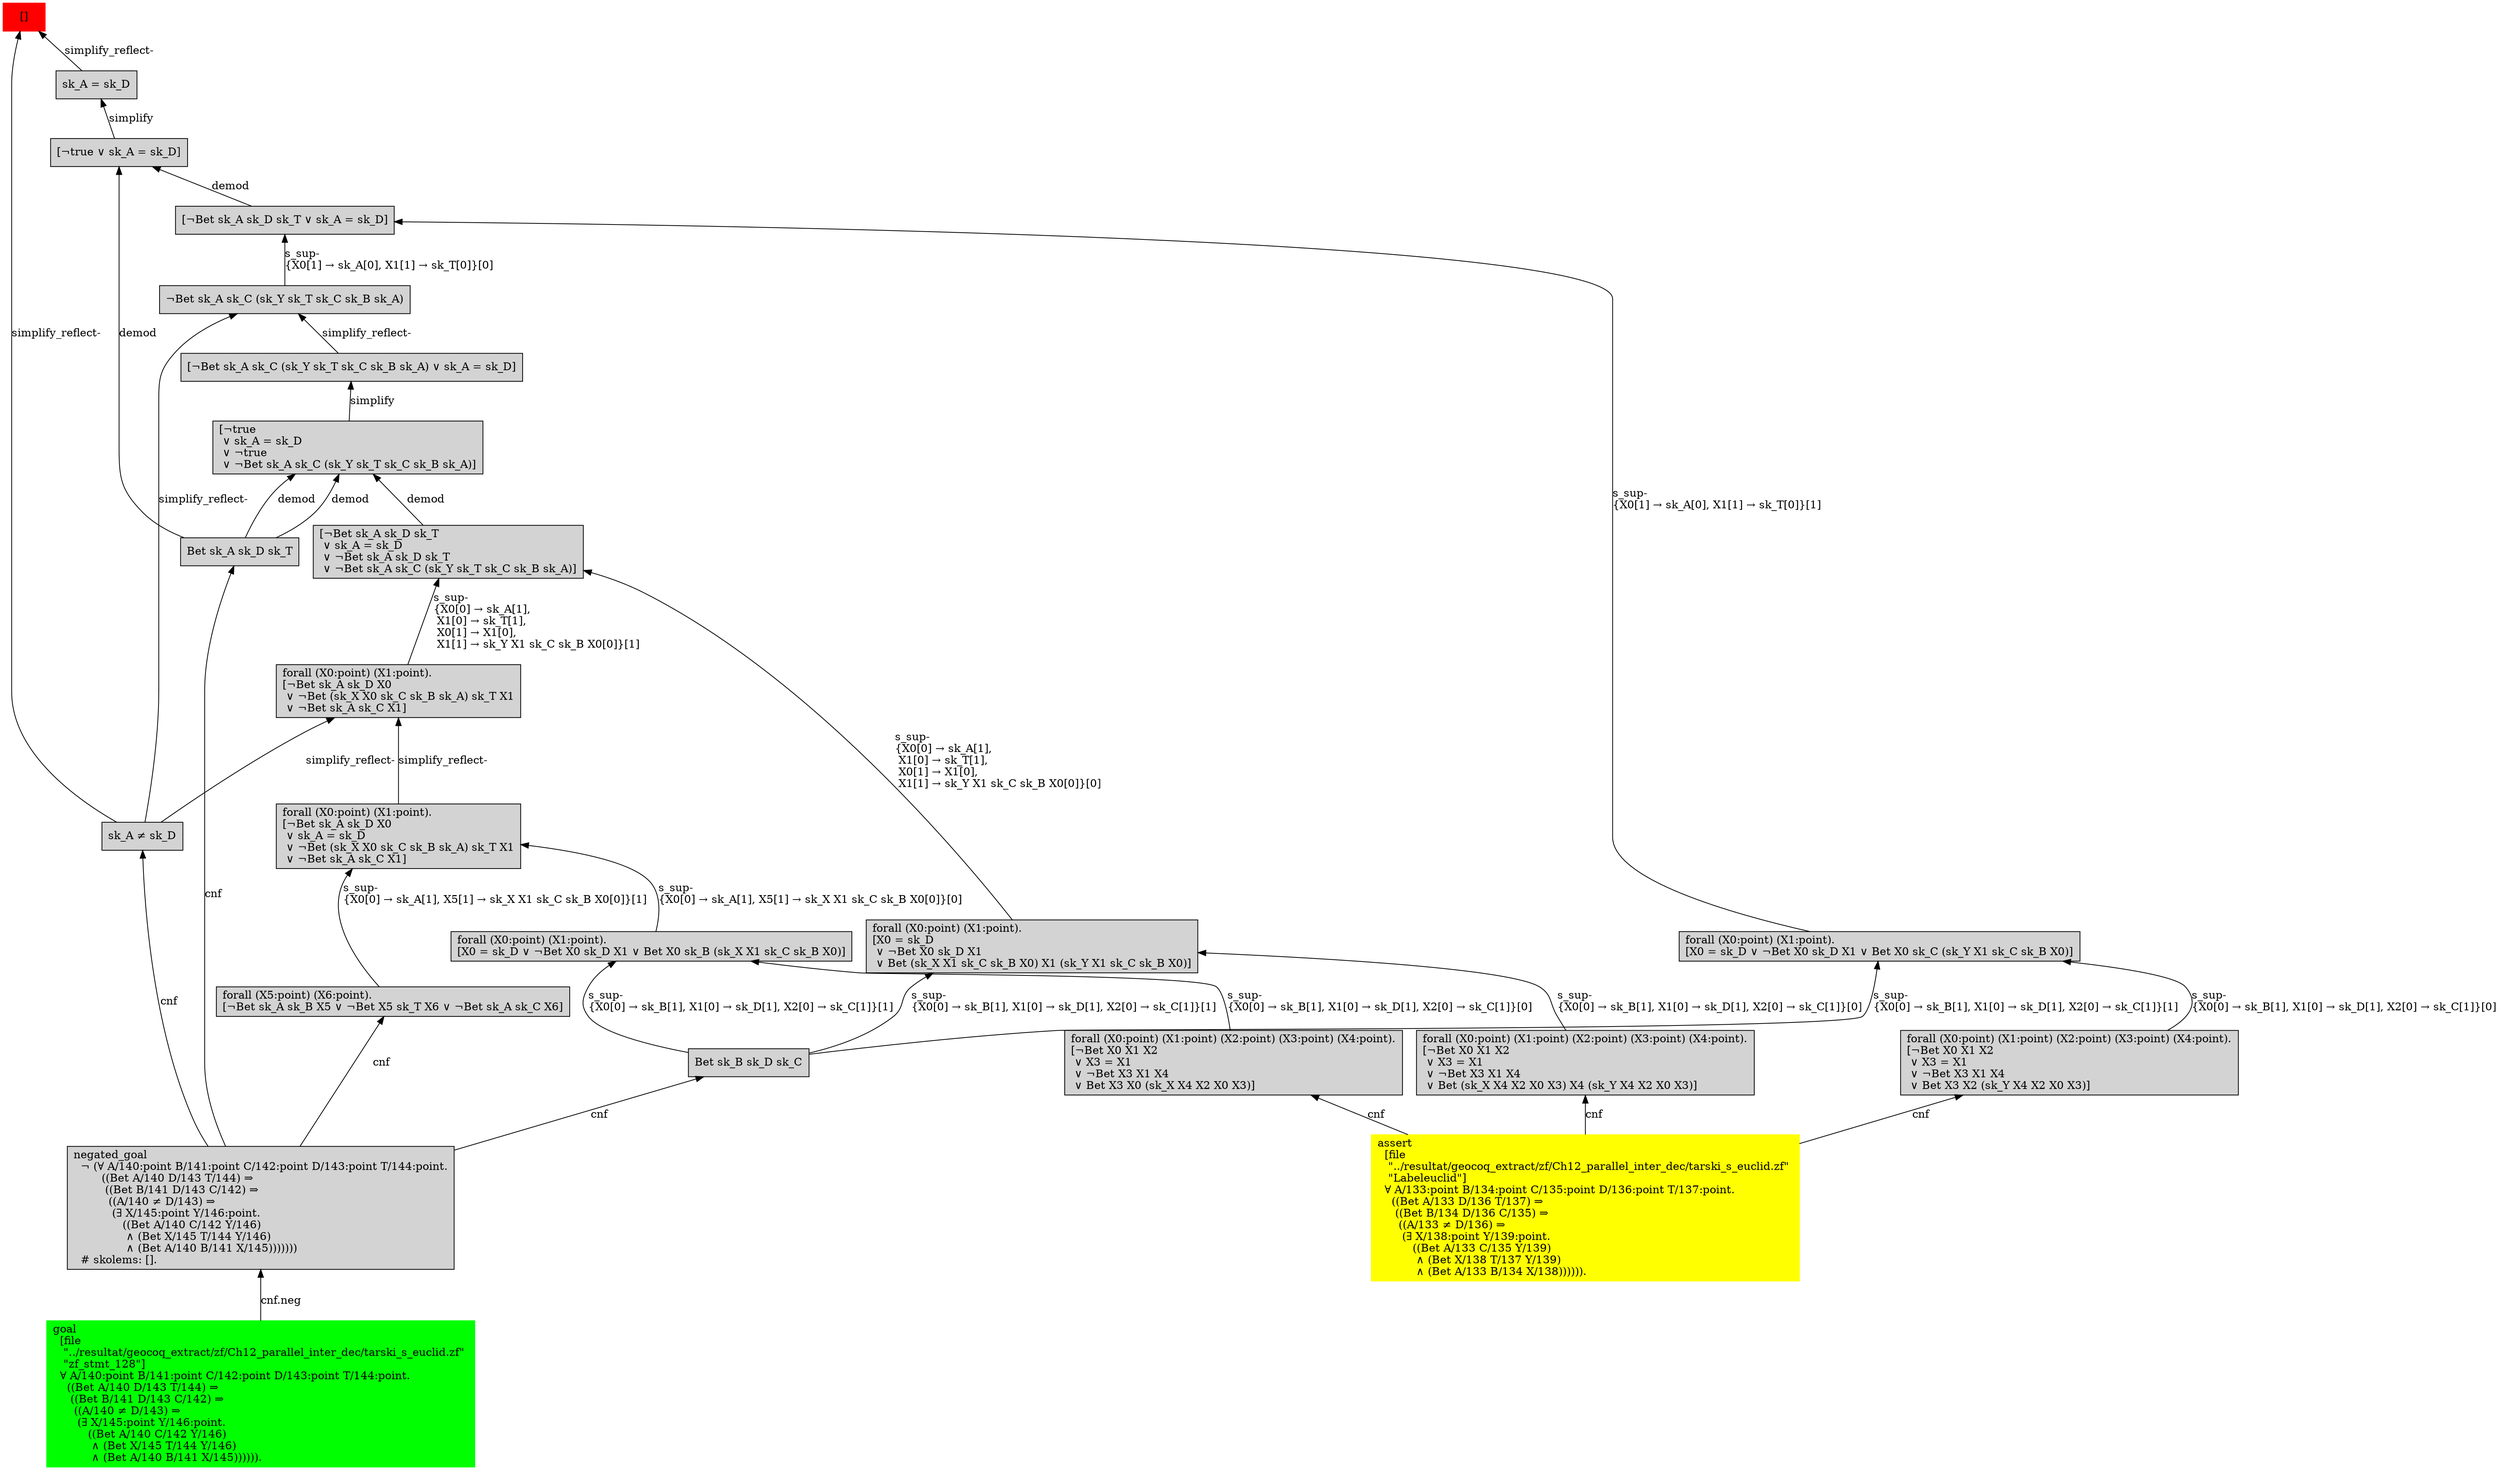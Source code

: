 digraph "unsat_graph" {
  vertex_0 [color=red, label="[]", shape=box, style=filled];
  vertex_0 -> vertex_1 [label="simplify_reflect-", dir="back"];
  vertex_1 [shape=box, label="sk_A ≠ sk_D\l", style=filled];
  vertex_1 -> vertex_2 [label="cnf", dir="back"];
  vertex_2 [shape=box, label="negated_goal\l  ¬ (∀ A/140:point B/141:point C/142:point D/143:point T/144:point.\l        ((Bet A/140 D/143 T/144) ⇒\l         ((Bet B/141 D/143 C/142) ⇒\l          ((A/140 ≠ D/143) ⇒\l           (∃ X/145:point Y/146:point.\l              ((Bet A/140 C/142 Y/146)\l               ∧ (Bet X/145 T/144 Y/146)\l               ∧ (Bet A/140 B/141 X/145)))))))\l  # skolems: [].\l", style=filled];
  vertex_2 -> vertex_3 [label="cnf.neg", dir="back"];
  vertex_3 [color=green, shape=box, label="goal\l  [file\l   \"../resultat/geocoq_extract/zf/Ch12_parallel_inter_dec/tarski_s_euclid.zf\" \l   \"zf_stmt_128\"]\l  ∀ A/140:point B/141:point C/142:point D/143:point T/144:point.\l    ((Bet A/140 D/143 T/144) ⇒\l     ((Bet B/141 D/143 C/142) ⇒\l      ((A/140 ≠ D/143) ⇒\l       (∃ X/145:point Y/146:point.\l          ((Bet A/140 C/142 Y/146)\l           ∧ (Bet X/145 T/144 Y/146)\l           ∧ (Bet A/140 B/141 X/145)))))).\l", style=filled];
  vertex_0 -> vertex_4 [label="simplify_reflect-", dir="back"];
  vertex_4 [shape=box, label="sk_A = sk_D\l", style=filled];
  vertex_4 -> vertex_5 [label="simplify", dir="back"];
  vertex_5 [shape=box, label="[¬true ∨ sk_A = sk_D]\l", style=filled];
  vertex_5 -> vertex_6 [label="demod", dir="back"];
  vertex_6 [shape=box, label="Bet sk_A sk_D sk_T\l", style=filled];
  vertex_6 -> vertex_2 [label="cnf", dir="back"];
  vertex_5 -> vertex_7 [label="demod", dir="back"];
  vertex_7 [shape=box, label="[¬Bet sk_A sk_D sk_T ∨ sk_A = sk_D]\l", style=filled];
  vertex_7 -> vertex_8 [label="s_sup-\l\{X0[1] → sk_A[0], X1[1] → sk_T[0]\}[0]\l", dir="back"];
  vertex_8 [shape=box, label="¬Bet sk_A sk_C (sk_Y sk_T sk_C sk_B sk_A)\l", style=filled];
  vertex_8 -> vertex_1 [label="simplify_reflect-", dir="back"];
  vertex_8 -> vertex_9 [label="simplify_reflect-", dir="back"];
  vertex_9 [shape=box, label="[¬Bet sk_A sk_C (sk_Y sk_T sk_C sk_B sk_A) ∨ sk_A = sk_D]\l", style=filled];
  vertex_9 -> vertex_10 [label="simplify", dir="back"];
  vertex_10 [shape=box, label="[¬true\l ∨ sk_A = sk_D\l ∨ ¬true\l ∨ ¬Bet sk_A sk_C (sk_Y sk_T sk_C sk_B sk_A)]\l", style=filled];
  vertex_10 -> vertex_6 [label="demod", dir="back"];
  vertex_10 -> vertex_6 [label="demod", dir="back"];
  vertex_10 -> vertex_11 [label="demod", dir="back"];
  vertex_11 [shape=box, label="[¬Bet sk_A sk_D sk_T\l ∨ sk_A = sk_D\l ∨ ¬Bet sk_A sk_D sk_T\l ∨ ¬Bet sk_A sk_C (sk_Y sk_T sk_C sk_B sk_A)]\l", style=filled];
  vertex_11 -> vertex_12 [label="s_sup-\l\{X0[0] → sk_A[1], \l X1[0] → sk_T[1], \l X0[1] → X1[0], \l X1[1] → sk_Y X1 sk_C sk_B X0[0]\}[1]\l", dir="back"];
  vertex_12 [shape=box, label="forall (X0:point) (X1:point).\l[¬Bet sk_A sk_D X0\l ∨ ¬Bet (sk_X X0 sk_C sk_B sk_A) sk_T X1\l ∨ ¬Bet sk_A sk_C X1]\l", style=filled];
  vertex_12 -> vertex_1 [label="simplify_reflect-", dir="back"];
  vertex_12 -> vertex_13 [label="simplify_reflect-", dir="back"];
  vertex_13 [shape=box, label="forall (X0:point) (X1:point).\l[¬Bet sk_A sk_D X0\l ∨ sk_A = sk_D\l ∨ ¬Bet (sk_X X0 sk_C sk_B sk_A) sk_T X1\l ∨ ¬Bet sk_A sk_C X1]\l", style=filled];
  vertex_13 -> vertex_14 [label="s_sup-\l\{X0[0] → sk_A[1], X5[1] → sk_X X1 sk_C sk_B X0[0]\}[1]\l", dir="back"];
  vertex_14 [shape=box, label="forall (X5:point) (X6:point).\l[¬Bet sk_A sk_B X5 ∨ ¬Bet X5 sk_T X6 ∨ ¬Bet sk_A sk_C X6]\l", style=filled];
  vertex_14 -> vertex_2 [label="cnf", dir="back"];
  vertex_13 -> vertex_15 [label="s_sup-\l\{X0[0] → sk_A[1], X5[1] → sk_X X1 sk_C sk_B X0[0]\}[0]\l", dir="back"];
  vertex_15 [shape=box, label="forall (X0:point) (X1:point).\l[X0 = sk_D ∨ ¬Bet X0 sk_D X1 ∨ Bet X0 sk_B (sk_X X1 sk_C sk_B X0)]\l", style=filled];
  vertex_15 -> vertex_16 [label="s_sup-\l\{X0[0] → sk_B[1], X1[0] → sk_D[1], X2[0] → sk_C[1]\}[0]\l", dir="back"];
  vertex_16 [shape=box, label="forall (X0:point) (X1:point) (X2:point) (X3:point) (X4:point).\l[¬Bet X0 X1 X2\l ∨ X3 = X1\l ∨ ¬Bet X3 X1 X4\l ∨ Bet X3 X0 (sk_X X4 X2 X0 X3)]\l", style=filled];
  vertex_16 -> vertex_17 [label="cnf", dir="back"];
  vertex_17 [color=yellow, shape=box, label="assert\l  [file\l   \"../resultat/geocoq_extract/zf/Ch12_parallel_inter_dec/tarski_s_euclid.zf\" \l   \"Labeleuclid\"]\l  ∀ A/133:point B/134:point C/135:point D/136:point T/137:point.\l    ((Bet A/133 D/136 T/137) ⇒\l     ((Bet B/134 D/136 C/135) ⇒\l      ((A/133 ≠ D/136) ⇒\l       (∃ X/138:point Y/139:point.\l          ((Bet A/133 C/135 Y/139)\l           ∧ (Bet X/138 T/137 Y/139)\l           ∧ (Bet A/133 B/134 X/138)))))).\l", style=filled];
  vertex_15 -> vertex_18 [label="s_sup-\l\{X0[0] → sk_B[1], X1[0] → sk_D[1], X2[0] → sk_C[1]\}[1]\l", dir="back"];
  vertex_18 [shape=box, label="Bet sk_B sk_D sk_C\l", style=filled];
  vertex_18 -> vertex_2 [label="cnf", dir="back"];
  vertex_11 -> vertex_19 [label="s_sup-\l\{X0[0] → sk_A[1], \l X1[0] → sk_T[1], \l X0[1] → X1[0], \l X1[1] → sk_Y X1 sk_C sk_B X0[0]\}[0]\l", dir="back"];
  vertex_19 [shape=box, label="forall (X0:point) (X1:point).\l[X0 = sk_D\l ∨ ¬Bet X0 sk_D X1\l ∨ Bet (sk_X X1 sk_C sk_B X0) X1 (sk_Y X1 sk_C sk_B X0)]\l", style=filled];
  vertex_19 -> vertex_20 [label="s_sup-\l\{X0[0] → sk_B[1], X1[0] → sk_D[1], X2[0] → sk_C[1]\}[0]\l", dir="back"];
  vertex_20 [shape=box, label="forall (X0:point) (X1:point) (X2:point) (X3:point) (X4:point).\l[¬Bet X0 X1 X2\l ∨ X3 = X1\l ∨ ¬Bet X3 X1 X4\l ∨ Bet (sk_X X4 X2 X0 X3) X4 (sk_Y X4 X2 X0 X3)]\l", style=filled];
  vertex_20 -> vertex_17 [label="cnf", dir="back"];
  vertex_19 -> vertex_18 [label="s_sup-\l\{X0[0] → sk_B[1], X1[0] → sk_D[1], X2[0] → sk_C[1]\}[1]\l", dir="back"];
  vertex_7 -> vertex_21 [label="s_sup-\l\{X0[1] → sk_A[0], X1[1] → sk_T[0]\}[1]\l", dir="back"];
  vertex_21 [shape=box, label="forall (X0:point) (X1:point).\l[X0 = sk_D ∨ ¬Bet X0 sk_D X1 ∨ Bet X0 sk_C (sk_Y X1 sk_C sk_B X0)]\l", style=filled];
  vertex_21 -> vertex_22 [label="s_sup-\l\{X0[0] → sk_B[1], X1[0] → sk_D[1], X2[0] → sk_C[1]\}[0]\l", dir="back"];
  vertex_22 [shape=box, label="forall (X0:point) (X1:point) (X2:point) (X3:point) (X4:point).\l[¬Bet X0 X1 X2\l ∨ X3 = X1\l ∨ ¬Bet X3 X1 X4\l ∨ Bet X3 X2 (sk_Y X4 X2 X0 X3)]\l", style=filled];
  vertex_22 -> vertex_17 [label="cnf", dir="back"];
  vertex_21 -> vertex_18 [label="s_sup-\l\{X0[0] → sk_B[1], X1[0] → sk_D[1], X2[0] → sk_C[1]\}[1]\l", dir="back"];
  }


